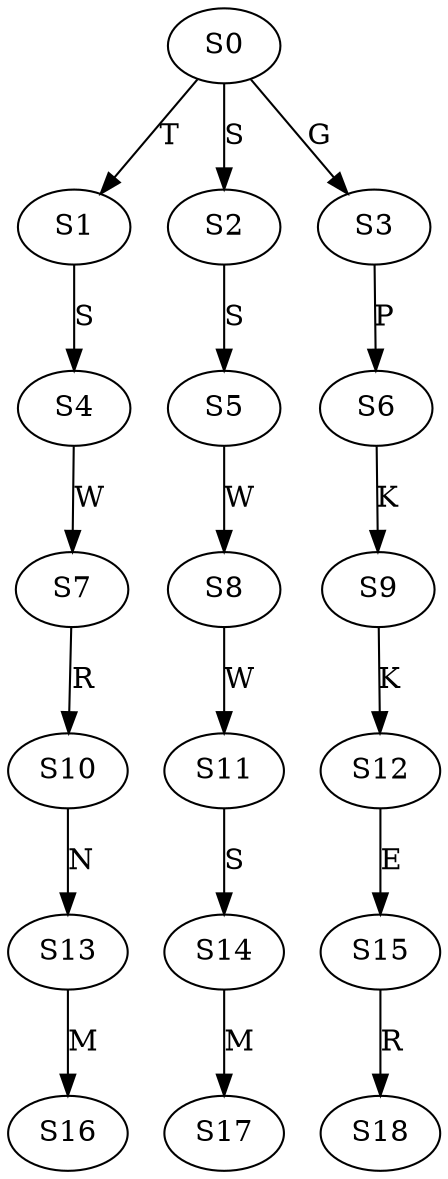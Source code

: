 strict digraph  {
	S0 -> S1 [ label = T ];
	S0 -> S2 [ label = S ];
	S0 -> S3 [ label = G ];
	S1 -> S4 [ label = S ];
	S2 -> S5 [ label = S ];
	S3 -> S6 [ label = P ];
	S4 -> S7 [ label = W ];
	S5 -> S8 [ label = W ];
	S6 -> S9 [ label = K ];
	S7 -> S10 [ label = R ];
	S8 -> S11 [ label = W ];
	S9 -> S12 [ label = K ];
	S10 -> S13 [ label = N ];
	S11 -> S14 [ label = S ];
	S12 -> S15 [ label = E ];
	S13 -> S16 [ label = M ];
	S14 -> S17 [ label = M ];
	S15 -> S18 [ label = R ];
}
